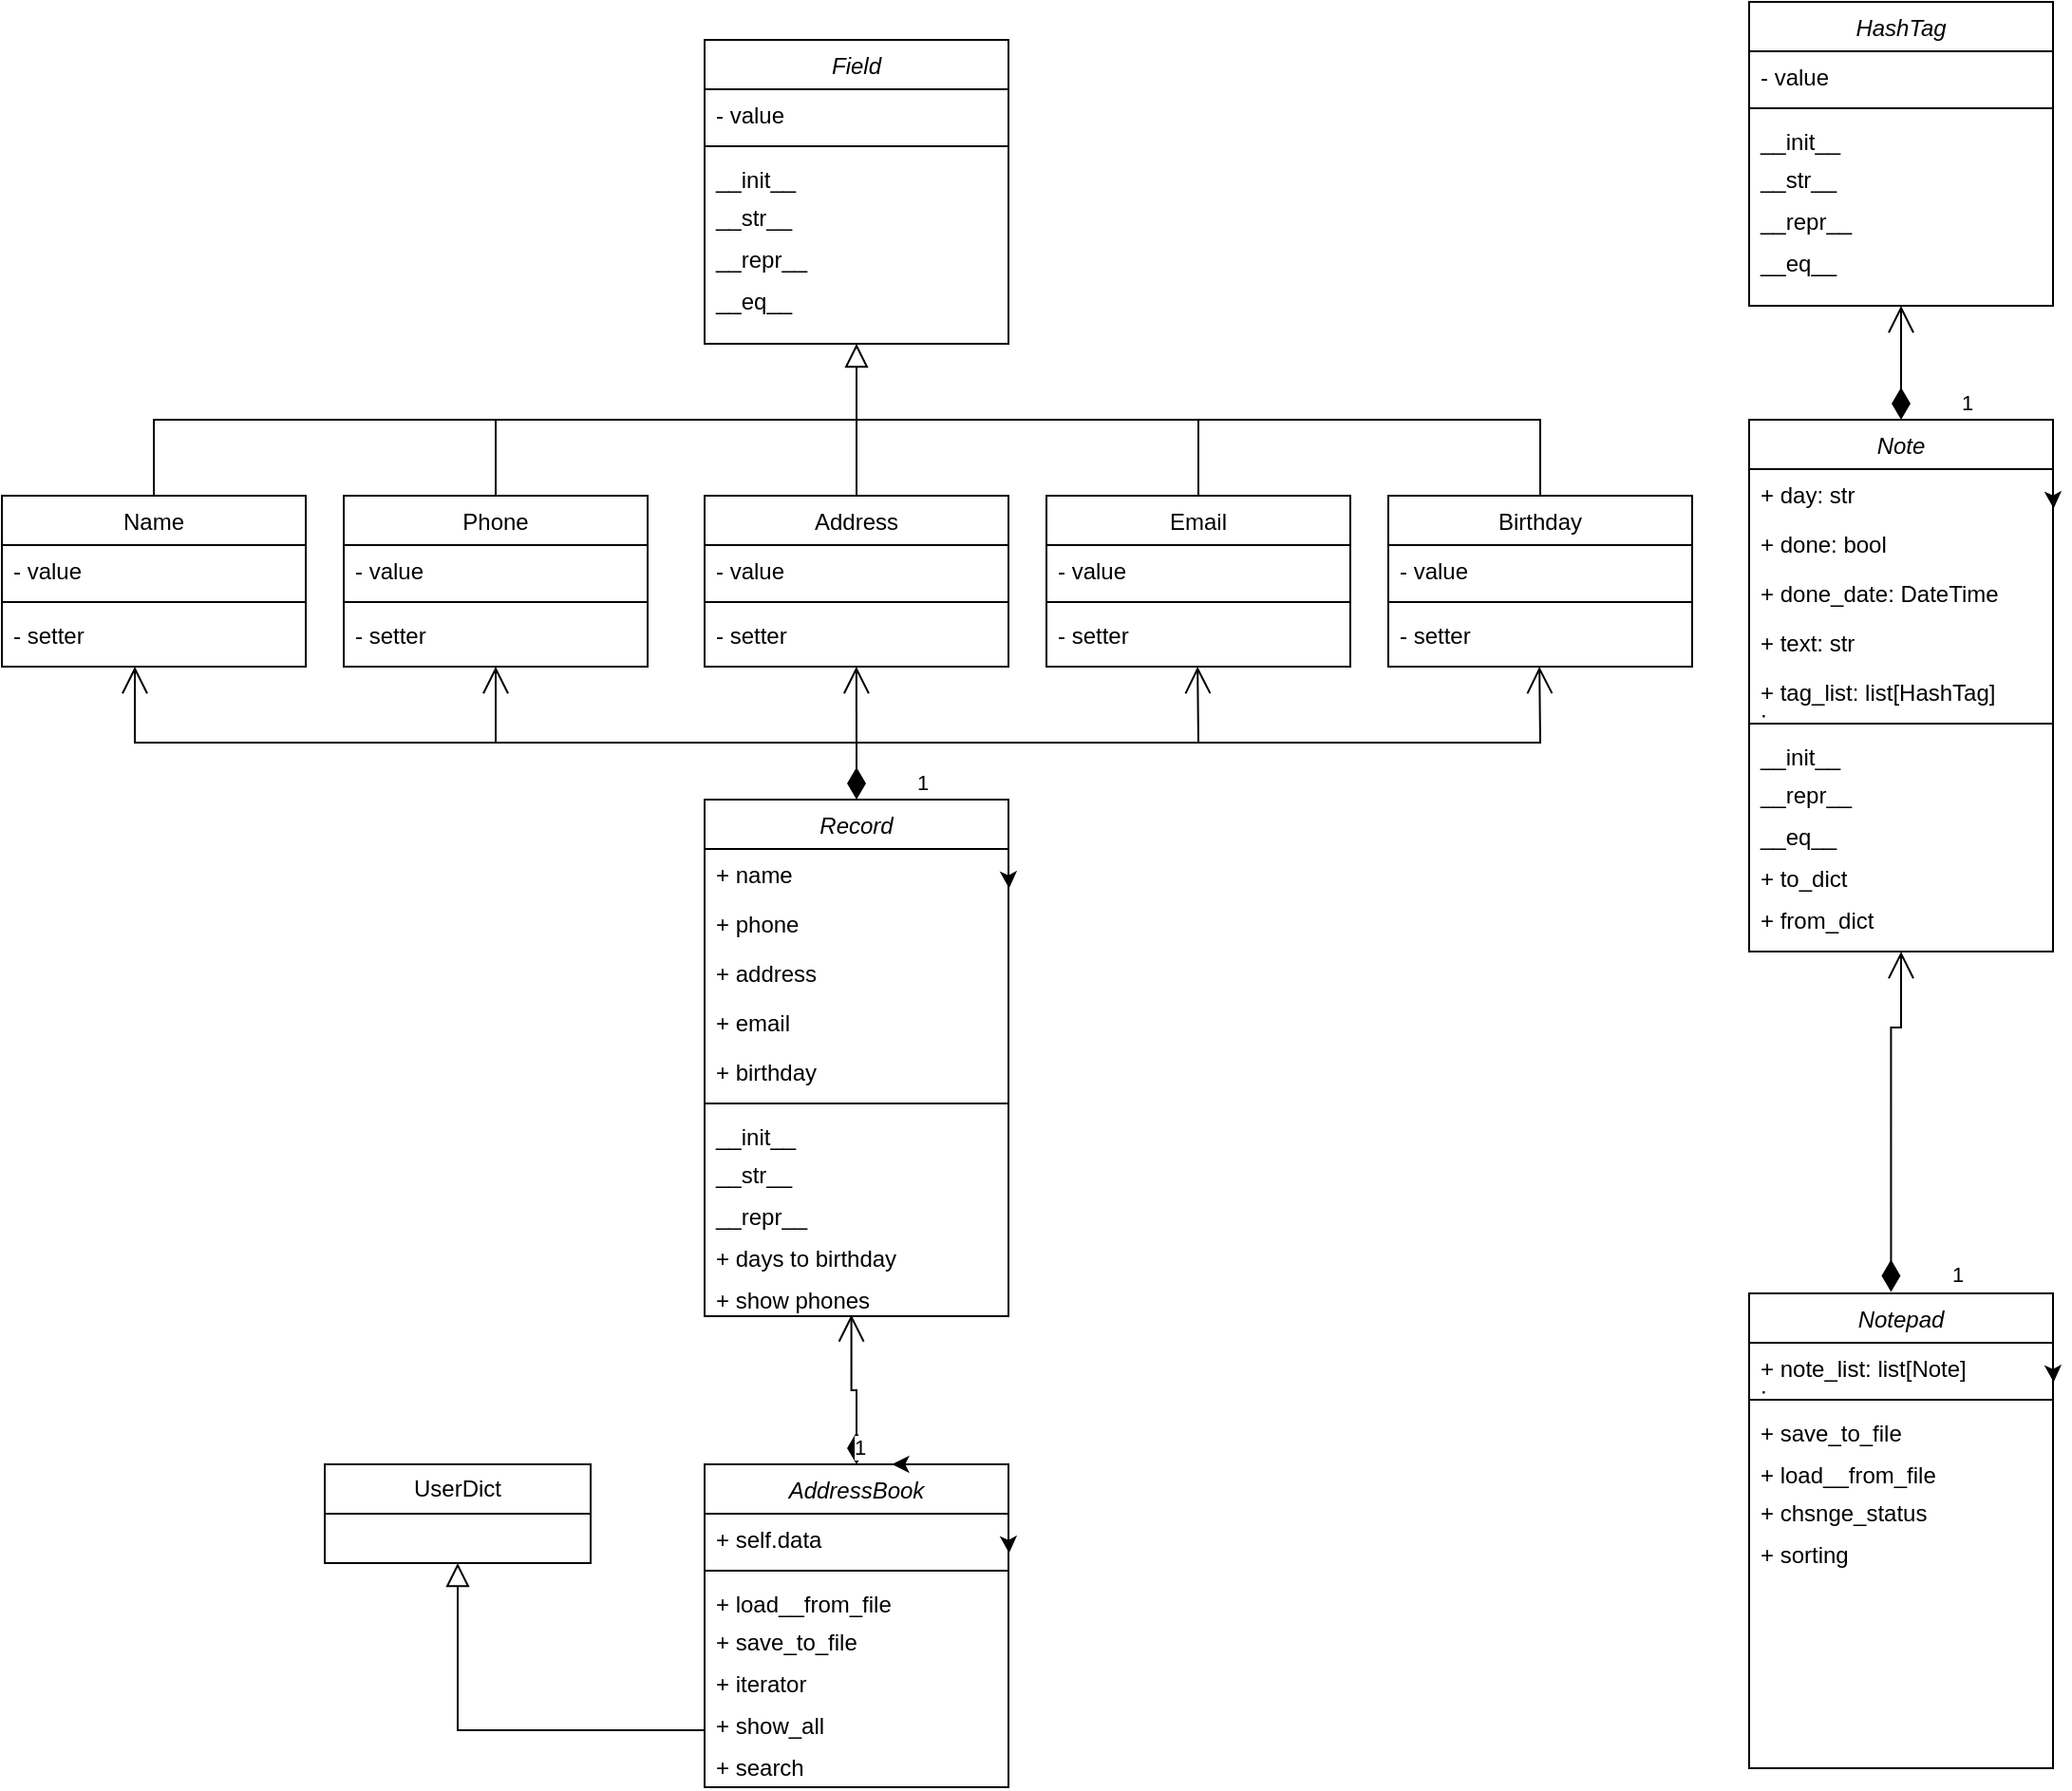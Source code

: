 <mxfile version="21.2.9" type="github">
  <diagram id="C5RBs43oDa-KdzZeNtuy" name="Page-1">
    <mxGraphModel dx="3500" dy="1933" grid="1" gridSize="10" guides="1" tooltips="1" connect="1" arrows="1" fold="1" page="1" pageScale="1" pageWidth="1920" pageHeight="1200" math="0" shadow="0">
      <root>
        <mxCell id="WIyWlLk6GJQsqaUBKTNV-0" />
        <mxCell id="WIyWlLk6GJQsqaUBKTNV-1" parent="WIyWlLk6GJQsqaUBKTNV-0" />
        <mxCell id="zkfFHV4jXpPFQw0GAbJ--0" value="Field" style="swimlane;fontStyle=2;align=center;verticalAlign=top;childLayout=stackLayout;horizontal=1;startSize=26;horizontalStack=0;resizeParent=1;resizeLast=0;collapsible=1;marginBottom=0;rounded=0;shadow=0;strokeWidth=1;" parent="WIyWlLk6GJQsqaUBKTNV-1" vertex="1">
          <mxGeometry x="820" y="110" width="160" height="160" as="geometry">
            <mxRectangle x="220" y="120" width="160" height="26" as="alternateBounds" />
          </mxGeometry>
        </mxCell>
        <mxCell id="zkfFHV4jXpPFQw0GAbJ--1" value="- value" style="text;align=left;verticalAlign=top;spacingLeft=4;spacingRight=4;overflow=hidden;rotatable=0;points=[[0,0.5],[1,0.5]];portConstraint=eastwest;" parent="zkfFHV4jXpPFQw0GAbJ--0" vertex="1">
          <mxGeometry y="26" width="160" height="26" as="geometry" />
        </mxCell>
        <mxCell id="zkfFHV4jXpPFQw0GAbJ--4" value="" style="line;html=1;strokeWidth=1;align=left;verticalAlign=middle;spacingTop=-1;spacingLeft=3;spacingRight=3;rotatable=0;labelPosition=right;points=[];portConstraint=eastwest;" parent="zkfFHV4jXpPFQw0GAbJ--0" vertex="1">
          <mxGeometry y="52" width="160" height="8" as="geometry" />
        </mxCell>
        <mxCell id="zkfFHV4jXpPFQw0GAbJ--5" value="__init__" style="text;align=left;verticalAlign=top;spacingLeft=4;spacingRight=4;overflow=hidden;rotatable=0;points=[[0,0.5],[1,0.5]];portConstraint=eastwest;" parent="zkfFHV4jXpPFQw0GAbJ--0" vertex="1">
          <mxGeometry y="60" width="160" height="20" as="geometry" />
        </mxCell>
        <mxCell id="XwKdDiRWk-MrCDP72uAd-5" value="__str__" style="text;align=left;verticalAlign=top;spacingLeft=4;spacingRight=4;overflow=hidden;rotatable=0;points=[[0,0.5],[1,0.5]];portConstraint=eastwest;" vertex="1" parent="zkfFHV4jXpPFQw0GAbJ--0">
          <mxGeometry y="80" width="160" height="22" as="geometry" />
        </mxCell>
        <mxCell id="XwKdDiRWk-MrCDP72uAd-7" value="__repr__" style="text;align=left;verticalAlign=top;spacingLeft=4;spacingRight=4;overflow=hidden;rotatable=0;points=[[0,0.5],[1,0.5]];portConstraint=eastwest;" vertex="1" parent="zkfFHV4jXpPFQw0GAbJ--0">
          <mxGeometry y="102" width="160" height="22" as="geometry" />
        </mxCell>
        <mxCell id="XwKdDiRWk-MrCDP72uAd-8" value="__eq__" style="text;align=left;verticalAlign=top;spacingLeft=4;spacingRight=4;overflow=hidden;rotatable=0;points=[[0,0.5],[1,0.5]];portConstraint=eastwest;" vertex="1" parent="zkfFHV4jXpPFQw0GAbJ--0">
          <mxGeometry y="124" width="160" height="22" as="geometry" />
        </mxCell>
        <mxCell id="zkfFHV4jXpPFQw0GAbJ--6" value="Name" style="swimlane;fontStyle=0;align=center;verticalAlign=top;childLayout=stackLayout;horizontal=1;startSize=26;horizontalStack=0;resizeParent=1;resizeLast=0;collapsible=1;marginBottom=0;rounded=0;shadow=0;strokeWidth=1;" parent="WIyWlLk6GJQsqaUBKTNV-1" vertex="1">
          <mxGeometry x="450" y="350" width="160" height="90" as="geometry">
            <mxRectangle y="360" width="160" height="26" as="alternateBounds" />
          </mxGeometry>
        </mxCell>
        <mxCell id="zkfFHV4jXpPFQw0GAbJ--7" value="- value" style="text;align=left;verticalAlign=top;spacingLeft=4;spacingRight=4;overflow=hidden;rotatable=0;points=[[0,0.5],[1,0.5]];portConstraint=eastwest;" parent="zkfFHV4jXpPFQw0GAbJ--6" vertex="1">
          <mxGeometry y="26" width="160" height="26" as="geometry" />
        </mxCell>
        <mxCell id="zkfFHV4jXpPFQw0GAbJ--9" value="" style="line;html=1;strokeWidth=1;align=left;verticalAlign=middle;spacingTop=-1;spacingLeft=3;spacingRight=3;rotatable=0;labelPosition=right;points=[];portConstraint=eastwest;" parent="zkfFHV4jXpPFQw0GAbJ--6" vertex="1">
          <mxGeometry y="52" width="160" height="8" as="geometry" />
        </mxCell>
        <mxCell id="XwKdDiRWk-MrCDP72uAd-14" value="- setter" style="text;align=left;verticalAlign=top;spacingLeft=4;spacingRight=4;overflow=hidden;rotatable=0;points=[[0,0.5],[1,0.5]];portConstraint=eastwest;" vertex="1" parent="zkfFHV4jXpPFQw0GAbJ--6">
          <mxGeometry y="60" width="160" height="22" as="geometry" />
        </mxCell>
        <mxCell id="zkfFHV4jXpPFQw0GAbJ--12" value="" style="endArrow=block;endSize=10;endFill=0;shadow=0;strokeWidth=1;rounded=0;edgeStyle=elbowEdgeStyle;elbow=vertical;" parent="WIyWlLk6GJQsqaUBKTNV-1" source="zkfFHV4jXpPFQw0GAbJ--6" target="zkfFHV4jXpPFQw0GAbJ--0" edge="1">
          <mxGeometry width="160" relative="1" as="geometry">
            <mxPoint x="650" y="193" as="sourcePoint" />
            <mxPoint x="650" y="193" as="targetPoint" />
          </mxGeometry>
        </mxCell>
        <mxCell id="zkfFHV4jXpPFQw0GAbJ--13" value="Phone" style="swimlane;fontStyle=0;align=center;verticalAlign=top;childLayout=stackLayout;horizontal=1;startSize=26;horizontalStack=0;resizeParent=1;resizeLast=0;collapsible=1;marginBottom=0;rounded=0;shadow=0;strokeWidth=1;" parent="WIyWlLk6GJQsqaUBKTNV-1" vertex="1">
          <mxGeometry x="630" y="350" width="160" height="90" as="geometry">
            <mxRectangle x="340" y="380" width="170" height="26" as="alternateBounds" />
          </mxGeometry>
        </mxCell>
        <mxCell id="zkfFHV4jXpPFQw0GAbJ--14" value="- value" style="text;align=left;verticalAlign=top;spacingLeft=4;spacingRight=4;overflow=hidden;rotatable=0;points=[[0,0.5],[1,0.5]];portConstraint=eastwest;" parent="zkfFHV4jXpPFQw0GAbJ--13" vertex="1">
          <mxGeometry y="26" width="160" height="26" as="geometry" />
        </mxCell>
        <mxCell id="zkfFHV4jXpPFQw0GAbJ--15" value="" style="line;html=1;strokeWidth=1;align=left;verticalAlign=middle;spacingTop=-1;spacingLeft=3;spacingRight=3;rotatable=0;labelPosition=right;points=[];portConstraint=eastwest;" parent="zkfFHV4jXpPFQw0GAbJ--13" vertex="1">
          <mxGeometry y="52" width="160" height="8" as="geometry" />
        </mxCell>
        <mxCell id="XwKdDiRWk-MrCDP72uAd-13" value="- setter" style="text;align=left;verticalAlign=top;spacingLeft=4;spacingRight=4;overflow=hidden;rotatable=0;points=[[0,0.5],[1,0.5]];portConstraint=eastwest;" vertex="1" parent="zkfFHV4jXpPFQw0GAbJ--13">
          <mxGeometry y="60" width="160" height="22" as="geometry" />
        </mxCell>
        <mxCell id="zkfFHV4jXpPFQw0GAbJ--16" value="" style="endArrow=none;endSize=10;endFill=0;shadow=0;strokeWidth=1;rounded=0;edgeStyle=elbowEdgeStyle;elbow=vertical;" parent="WIyWlLk6GJQsqaUBKTNV-1" source="zkfFHV4jXpPFQw0GAbJ--13" edge="1">
          <mxGeometry width="160" relative="1" as="geometry">
            <mxPoint x="660" y="363" as="sourcePoint" />
            <mxPoint x="710" y="310" as="targetPoint" />
          </mxGeometry>
        </mxCell>
        <mxCell id="XwKdDiRWk-MrCDP72uAd-10" style="edgeStyle=orthogonalEdgeStyle;rounded=0;orthogonalLoop=1;jettySize=auto;html=1;exitX=0.5;exitY=0;exitDx=0;exitDy=0;endArrow=none;endFill=0;" edge="1" parent="WIyWlLk6GJQsqaUBKTNV-1" source="zkfFHV4jXpPFQw0GAbJ--17">
          <mxGeometry relative="1" as="geometry">
            <mxPoint x="750" y="310" as="targetPoint" />
            <Array as="points">
              <mxPoint x="900" y="310" />
            </Array>
          </mxGeometry>
        </mxCell>
        <mxCell id="zkfFHV4jXpPFQw0GAbJ--17" value="Address" style="swimlane;fontStyle=0;align=center;verticalAlign=top;childLayout=stackLayout;horizontal=1;startSize=26;horizontalStack=0;resizeParent=1;resizeLast=0;collapsible=1;marginBottom=0;rounded=0;shadow=0;strokeWidth=1;" parent="WIyWlLk6GJQsqaUBKTNV-1" vertex="1">
          <mxGeometry x="820" y="350" width="160" height="90" as="geometry">
            <mxRectangle x="550" y="140" width="160" height="26" as="alternateBounds" />
          </mxGeometry>
        </mxCell>
        <mxCell id="zkfFHV4jXpPFQw0GAbJ--21" value="- value" style="text;align=left;verticalAlign=top;spacingLeft=4;spacingRight=4;overflow=hidden;rotatable=0;points=[[0,0.5],[1,0.5]];portConstraint=eastwest;rounded=0;shadow=0;html=0;" parent="zkfFHV4jXpPFQw0GAbJ--17" vertex="1">
          <mxGeometry y="26" width="160" height="26" as="geometry" />
        </mxCell>
        <mxCell id="zkfFHV4jXpPFQw0GAbJ--23" value="" style="line;html=1;strokeWidth=1;align=left;verticalAlign=middle;spacingTop=-1;spacingLeft=3;spacingRight=3;rotatable=0;labelPosition=right;points=[];portConstraint=eastwest;" parent="zkfFHV4jXpPFQw0GAbJ--17" vertex="1">
          <mxGeometry y="52" width="160" height="8" as="geometry" />
        </mxCell>
        <mxCell id="XwKdDiRWk-MrCDP72uAd-15" value="- setter" style="text;align=left;verticalAlign=top;spacingLeft=4;spacingRight=4;overflow=hidden;rotatable=0;points=[[0,0.5],[1,0.5]];portConstraint=eastwest;" vertex="1" parent="zkfFHV4jXpPFQw0GAbJ--17">
          <mxGeometry y="60" width="160" height="22" as="geometry" />
        </mxCell>
        <mxCell id="XwKdDiRWk-MrCDP72uAd-16" value="Email" style="swimlane;fontStyle=0;align=center;verticalAlign=top;childLayout=stackLayout;horizontal=1;startSize=26;horizontalStack=0;resizeParent=1;resizeLast=0;collapsible=1;marginBottom=0;rounded=0;shadow=0;strokeWidth=1;" vertex="1" parent="WIyWlLk6GJQsqaUBKTNV-1">
          <mxGeometry x="1000" y="350" width="160" height="90" as="geometry">
            <mxRectangle x="550" y="140" width="160" height="26" as="alternateBounds" />
          </mxGeometry>
        </mxCell>
        <mxCell id="XwKdDiRWk-MrCDP72uAd-17" value="- value" style="text;align=left;verticalAlign=top;spacingLeft=4;spacingRight=4;overflow=hidden;rotatable=0;points=[[0,0.5],[1,0.5]];portConstraint=eastwest;rounded=0;shadow=0;html=0;" vertex="1" parent="XwKdDiRWk-MrCDP72uAd-16">
          <mxGeometry y="26" width="160" height="26" as="geometry" />
        </mxCell>
        <mxCell id="XwKdDiRWk-MrCDP72uAd-18" value="" style="line;html=1;strokeWidth=1;align=left;verticalAlign=middle;spacingTop=-1;spacingLeft=3;spacingRight=3;rotatable=0;labelPosition=right;points=[];portConstraint=eastwest;" vertex="1" parent="XwKdDiRWk-MrCDP72uAd-16">
          <mxGeometry y="52" width="160" height="8" as="geometry" />
        </mxCell>
        <mxCell id="XwKdDiRWk-MrCDP72uAd-19" value="- setter" style="text;align=left;verticalAlign=top;spacingLeft=4;spacingRight=4;overflow=hidden;rotatable=0;points=[[0,0.5],[1,0.5]];portConstraint=eastwest;" vertex="1" parent="XwKdDiRWk-MrCDP72uAd-16">
          <mxGeometry y="60" width="160" height="22" as="geometry" />
        </mxCell>
        <mxCell id="XwKdDiRWk-MrCDP72uAd-20" value="Birthday" style="swimlane;fontStyle=0;align=center;verticalAlign=top;childLayout=stackLayout;horizontal=1;startSize=26;horizontalStack=0;resizeParent=1;resizeLast=0;collapsible=1;marginBottom=0;rounded=0;shadow=0;strokeWidth=1;" vertex="1" parent="WIyWlLk6GJQsqaUBKTNV-1">
          <mxGeometry x="1180" y="350" width="160" height="90" as="geometry">
            <mxRectangle x="550" y="140" width="160" height="26" as="alternateBounds" />
          </mxGeometry>
        </mxCell>
        <mxCell id="XwKdDiRWk-MrCDP72uAd-21" value="- value" style="text;align=left;verticalAlign=top;spacingLeft=4;spacingRight=4;overflow=hidden;rotatable=0;points=[[0,0.5],[1,0.5]];portConstraint=eastwest;rounded=0;shadow=0;html=0;" vertex="1" parent="XwKdDiRWk-MrCDP72uAd-20">
          <mxGeometry y="26" width="160" height="26" as="geometry" />
        </mxCell>
        <mxCell id="XwKdDiRWk-MrCDP72uAd-22" value="" style="line;html=1;strokeWidth=1;align=left;verticalAlign=middle;spacingTop=-1;spacingLeft=3;spacingRight=3;rotatable=0;labelPosition=right;points=[];portConstraint=eastwest;" vertex="1" parent="XwKdDiRWk-MrCDP72uAd-20">
          <mxGeometry y="52" width="160" height="8" as="geometry" />
        </mxCell>
        <mxCell id="XwKdDiRWk-MrCDP72uAd-23" value="- setter" style="text;align=left;verticalAlign=top;spacingLeft=4;spacingRight=4;overflow=hidden;rotatable=0;points=[[0,0.5],[1,0.5]];portConstraint=eastwest;" vertex="1" parent="XwKdDiRWk-MrCDP72uAd-20">
          <mxGeometry y="60" width="160" height="22" as="geometry" />
        </mxCell>
        <mxCell id="XwKdDiRWk-MrCDP72uAd-24" style="edgeStyle=orthogonalEdgeStyle;rounded=0;orthogonalLoop=1;jettySize=auto;html=1;exitX=0.5;exitY=0;exitDx=0;exitDy=0;endArrow=none;endFill=0;" edge="1" parent="WIyWlLk6GJQsqaUBKTNV-1">
          <mxGeometry relative="1" as="geometry">
            <mxPoint x="900" y="310" as="targetPoint" />
            <mxPoint x="1100" y="350" as="sourcePoint" />
            <Array as="points">
              <mxPoint x="1080" y="350" />
              <mxPoint x="1080" y="310" />
            </Array>
          </mxGeometry>
        </mxCell>
        <mxCell id="XwKdDiRWk-MrCDP72uAd-25" style="edgeStyle=orthogonalEdgeStyle;rounded=0;orthogonalLoop=1;jettySize=auto;html=1;exitX=0.5;exitY=0;exitDx=0;exitDy=0;endArrow=none;endFill=0;" edge="1" parent="WIyWlLk6GJQsqaUBKTNV-1" source="XwKdDiRWk-MrCDP72uAd-20">
          <mxGeometry relative="1" as="geometry">
            <mxPoint x="1070" y="310" as="targetPoint" />
            <mxPoint x="1290" y="350" as="sourcePoint" />
            <Array as="points">
              <mxPoint x="1260" y="310" />
            </Array>
          </mxGeometry>
        </mxCell>
        <mxCell id="XwKdDiRWk-MrCDP72uAd-27" value="Record" style="swimlane;fontStyle=2;align=center;verticalAlign=top;childLayout=stackLayout;horizontal=1;startSize=26;horizontalStack=0;resizeParent=1;resizeLast=0;collapsible=1;marginBottom=0;rounded=0;shadow=0;strokeWidth=1;" vertex="1" parent="WIyWlLk6GJQsqaUBKTNV-1">
          <mxGeometry x="820" y="510" width="160" height="272" as="geometry">
            <mxRectangle x="380" y="410" width="160" height="26" as="alternateBounds" />
          </mxGeometry>
        </mxCell>
        <mxCell id="XwKdDiRWk-MrCDP72uAd-28" value="+ name" style="text;align=left;verticalAlign=top;spacingLeft=4;spacingRight=4;overflow=hidden;rotatable=0;points=[[0,0.5],[1,0.5]];portConstraint=eastwest;" vertex="1" parent="XwKdDiRWk-MrCDP72uAd-27">
          <mxGeometry y="26" width="160" height="26" as="geometry" />
        </mxCell>
        <mxCell id="XwKdDiRWk-MrCDP72uAd-42" value="+ phone" style="text;align=left;verticalAlign=top;spacingLeft=4;spacingRight=4;overflow=hidden;rotatable=0;points=[[0,0.5],[1,0.5]];portConstraint=eastwest;" vertex="1" parent="XwKdDiRWk-MrCDP72uAd-27">
          <mxGeometry y="52" width="160" height="26" as="geometry" />
        </mxCell>
        <mxCell id="XwKdDiRWk-MrCDP72uAd-63" value="+ address" style="text;align=left;verticalAlign=top;spacingLeft=4;spacingRight=4;overflow=hidden;rotatable=0;points=[[0,0.5],[1,0.5]];portConstraint=eastwest;" vertex="1" parent="XwKdDiRWk-MrCDP72uAd-27">
          <mxGeometry y="78" width="160" height="26" as="geometry" />
        </mxCell>
        <mxCell id="XwKdDiRWk-MrCDP72uAd-64" value="+ email" style="text;align=left;verticalAlign=top;spacingLeft=4;spacingRight=4;overflow=hidden;rotatable=0;points=[[0,0.5],[1,0.5]];portConstraint=eastwest;" vertex="1" parent="XwKdDiRWk-MrCDP72uAd-27">
          <mxGeometry y="104" width="160" height="26" as="geometry" />
        </mxCell>
        <mxCell id="XwKdDiRWk-MrCDP72uAd-52" value="+ birthday" style="text;align=left;verticalAlign=top;spacingLeft=4;spacingRight=4;overflow=hidden;rotatable=0;points=[[0,0.5],[1,0.5]];portConstraint=eastwest;" vertex="1" parent="XwKdDiRWk-MrCDP72uAd-27">
          <mxGeometry y="130" width="160" height="26" as="geometry" />
        </mxCell>
        <mxCell id="XwKdDiRWk-MrCDP72uAd-29" value="" style="line;html=1;strokeWidth=1;align=left;verticalAlign=middle;spacingTop=-1;spacingLeft=3;spacingRight=3;rotatable=0;labelPosition=right;points=[];portConstraint=eastwest;" vertex="1" parent="XwKdDiRWk-MrCDP72uAd-27">
          <mxGeometry y="156" width="160" height="8" as="geometry" />
        </mxCell>
        <mxCell id="XwKdDiRWk-MrCDP72uAd-30" value="__init__" style="text;align=left;verticalAlign=top;spacingLeft=4;spacingRight=4;overflow=hidden;rotatable=0;points=[[0,0.5],[1,0.5]];portConstraint=eastwest;" vertex="1" parent="XwKdDiRWk-MrCDP72uAd-27">
          <mxGeometry y="164" width="160" height="20" as="geometry" />
        </mxCell>
        <mxCell id="XwKdDiRWk-MrCDP72uAd-31" value="__str__" style="text;align=left;verticalAlign=top;spacingLeft=4;spacingRight=4;overflow=hidden;rotatable=0;points=[[0,0.5],[1,0.5]];portConstraint=eastwest;" vertex="1" parent="XwKdDiRWk-MrCDP72uAd-27">
          <mxGeometry y="184" width="160" height="22" as="geometry" />
        </mxCell>
        <mxCell id="XwKdDiRWk-MrCDP72uAd-32" value="__repr__" style="text;align=left;verticalAlign=top;spacingLeft=4;spacingRight=4;overflow=hidden;rotatable=0;points=[[0,0.5],[1,0.5]];portConstraint=eastwest;" vertex="1" parent="XwKdDiRWk-MrCDP72uAd-27">
          <mxGeometry y="206" width="160" height="22" as="geometry" />
        </mxCell>
        <mxCell id="XwKdDiRWk-MrCDP72uAd-65" value="+ days to birthday" style="text;align=left;verticalAlign=top;spacingLeft=4;spacingRight=4;overflow=hidden;rotatable=0;points=[[0,0.5],[1,0.5]];portConstraint=eastwest;" vertex="1" parent="XwKdDiRWk-MrCDP72uAd-27">
          <mxGeometry y="228" width="160" height="22" as="geometry" />
        </mxCell>
        <mxCell id="XwKdDiRWk-MrCDP72uAd-33" value="+ show phones" style="text;align=left;verticalAlign=top;spacingLeft=4;spacingRight=4;overflow=hidden;rotatable=0;points=[[0,0.5],[1,0.5]];portConstraint=eastwest;" vertex="1" parent="XwKdDiRWk-MrCDP72uAd-27">
          <mxGeometry y="250" width="160" height="22" as="geometry" />
        </mxCell>
        <mxCell id="XwKdDiRWk-MrCDP72uAd-34" style="edgeStyle=orthogonalEdgeStyle;rounded=0;orthogonalLoop=1;jettySize=auto;html=1;exitX=1;exitY=0.5;exitDx=0;exitDy=0;entryX=1.002;entryY=0.8;entryDx=0;entryDy=0;entryPerimeter=0;" edge="1" parent="XwKdDiRWk-MrCDP72uAd-27" source="XwKdDiRWk-MrCDP72uAd-28" target="XwKdDiRWk-MrCDP72uAd-28">
          <mxGeometry relative="1" as="geometry" />
        </mxCell>
        <mxCell id="XwKdDiRWk-MrCDP72uAd-36" value="1" style="endArrow=open;html=1;endSize=12;startArrow=diamondThin;startSize=14;startFill=1;edgeStyle=orthogonalEdgeStyle;align=left;verticalAlign=bottom;rounded=0;exitX=0.5;exitY=0;exitDx=0;exitDy=0;" edge="1" parent="WIyWlLk6GJQsqaUBKTNV-1" source="XwKdDiRWk-MrCDP72uAd-27">
          <mxGeometry x="-1" y="-30" relative="1" as="geometry">
            <mxPoint x="880" y="340" as="sourcePoint" />
            <mxPoint x="520" y="440" as="targetPoint" />
            <Array as="points">
              <mxPoint x="900" y="480" />
              <mxPoint x="520" y="480" />
            </Array>
            <mxPoint as="offset" />
          </mxGeometry>
        </mxCell>
        <mxCell id="XwKdDiRWk-MrCDP72uAd-38" value="" style="endArrow=open;endFill=1;endSize=12;html=1;rounded=0;entryX=0.5;entryY=1;entryDx=0;entryDy=0;" edge="1" parent="WIyWlLk6GJQsqaUBKTNV-1" target="zkfFHV4jXpPFQw0GAbJ--13">
          <mxGeometry width="160" relative="1" as="geometry">
            <mxPoint x="710" y="480" as="sourcePoint" />
            <mxPoint x="790" y="450" as="targetPoint" />
          </mxGeometry>
        </mxCell>
        <mxCell id="XwKdDiRWk-MrCDP72uAd-39" value="" style="endArrow=open;endFill=1;endSize=12;html=1;rounded=0;entryX=0.5;entryY=1;entryDx=0;entryDy=0;" edge="1" parent="WIyWlLk6GJQsqaUBKTNV-1">
          <mxGeometry width="160" relative="1" as="geometry">
            <mxPoint x="900" y="490" as="sourcePoint" />
            <mxPoint x="899.92" y="440" as="targetPoint" />
          </mxGeometry>
        </mxCell>
        <mxCell id="XwKdDiRWk-MrCDP72uAd-40" value="" style="endArrow=open;endFill=1;endSize=12;html=1;rounded=0;entryX=0.5;entryY=1;entryDx=0;entryDy=0;" edge="1" parent="WIyWlLk6GJQsqaUBKTNV-1">
          <mxGeometry width="160" relative="1" as="geometry">
            <mxPoint x="900" y="480" as="sourcePoint" />
            <mxPoint x="1079.58" y="440" as="targetPoint" />
            <Array as="points">
              <mxPoint x="1080" y="480" />
            </Array>
          </mxGeometry>
        </mxCell>
        <mxCell id="XwKdDiRWk-MrCDP72uAd-41" value="" style="endArrow=open;endFill=1;endSize=12;html=1;rounded=0;entryX=0.5;entryY=1;entryDx=0;entryDy=0;" edge="1" parent="WIyWlLk6GJQsqaUBKTNV-1">
          <mxGeometry width="160" relative="1" as="geometry">
            <mxPoint x="1080" y="480" as="sourcePoint" />
            <mxPoint x="1259.58" y="440" as="targetPoint" />
            <Array as="points">
              <mxPoint x="1260" y="480" />
            </Array>
          </mxGeometry>
        </mxCell>
        <mxCell id="XwKdDiRWk-MrCDP72uAd-66" value="AddressBook" style="swimlane;fontStyle=2;align=center;verticalAlign=top;childLayout=stackLayout;horizontal=1;startSize=26;horizontalStack=0;resizeParent=1;resizeLast=0;collapsible=1;marginBottom=0;rounded=0;shadow=0;strokeWidth=1;" vertex="1" parent="WIyWlLk6GJQsqaUBKTNV-1">
          <mxGeometry x="820" y="860" width="160" height="170" as="geometry">
            <mxRectangle x="220" y="120" width="160" height="26" as="alternateBounds" />
          </mxGeometry>
        </mxCell>
        <mxCell id="XwKdDiRWk-MrCDP72uAd-67" value="+ self.data" style="text;align=left;verticalAlign=top;spacingLeft=4;spacingRight=4;overflow=hidden;rotatable=0;points=[[0,0.5],[1,0.5]];portConstraint=eastwest;" vertex="1" parent="XwKdDiRWk-MrCDP72uAd-66">
          <mxGeometry y="26" width="160" height="26" as="geometry" />
        </mxCell>
        <mxCell id="XwKdDiRWk-MrCDP72uAd-72" value="" style="line;html=1;strokeWidth=1;align=left;verticalAlign=middle;spacingTop=-1;spacingLeft=3;spacingRight=3;rotatable=0;labelPosition=right;points=[];portConstraint=eastwest;" vertex="1" parent="XwKdDiRWk-MrCDP72uAd-66">
          <mxGeometry y="52" width="160" height="8" as="geometry" />
        </mxCell>
        <mxCell id="XwKdDiRWk-MrCDP72uAd-73" value="+ load__from_file" style="text;align=left;verticalAlign=top;spacingLeft=4;spacingRight=4;overflow=hidden;rotatable=0;points=[[0,0.5],[1,0.5]];portConstraint=eastwest;" vertex="1" parent="XwKdDiRWk-MrCDP72uAd-66">
          <mxGeometry y="60" width="160" height="20" as="geometry" />
        </mxCell>
        <mxCell id="XwKdDiRWk-MrCDP72uAd-74" value="+ save_to_file" style="text;align=left;verticalAlign=top;spacingLeft=4;spacingRight=4;overflow=hidden;rotatable=0;points=[[0,0.5],[1,0.5]];portConstraint=eastwest;" vertex="1" parent="XwKdDiRWk-MrCDP72uAd-66">
          <mxGeometry y="80" width="160" height="22" as="geometry" />
        </mxCell>
        <mxCell id="XwKdDiRWk-MrCDP72uAd-75" value="+ iterator" style="text;align=left;verticalAlign=top;spacingLeft=4;spacingRight=4;overflow=hidden;rotatable=0;points=[[0,0.5],[1,0.5]];portConstraint=eastwest;" vertex="1" parent="XwKdDiRWk-MrCDP72uAd-66">
          <mxGeometry y="102" width="160" height="22" as="geometry" />
        </mxCell>
        <mxCell id="XwKdDiRWk-MrCDP72uAd-76" value="+ show_all" style="text;align=left;verticalAlign=top;spacingLeft=4;spacingRight=4;overflow=hidden;rotatable=0;points=[[0,0.5],[1,0.5]];portConstraint=eastwest;" vertex="1" parent="XwKdDiRWk-MrCDP72uAd-66">
          <mxGeometry y="124" width="160" height="22" as="geometry" />
        </mxCell>
        <mxCell id="XwKdDiRWk-MrCDP72uAd-77" value="+ search" style="text;align=left;verticalAlign=top;spacingLeft=4;spacingRight=4;overflow=hidden;rotatable=0;points=[[0,0.5],[1,0.5]];portConstraint=eastwest;" vertex="1" parent="XwKdDiRWk-MrCDP72uAd-66">
          <mxGeometry y="146" width="160" height="22" as="geometry" />
        </mxCell>
        <mxCell id="XwKdDiRWk-MrCDP72uAd-78" style="edgeStyle=orthogonalEdgeStyle;rounded=0;orthogonalLoop=1;jettySize=auto;html=1;exitX=1;exitY=0.5;exitDx=0;exitDy=0;entryX=1.002;entryY=0.8;entryDx=0;entryDy=0;entryPerimeter=0;" edge="1" parent="XwKdDiRWk-MrCDP72uAd-66" source="XwKdDiRWk-MrCDP72uAd-67" target="XwKdDiRWk-MrCDP72uAd-67">
          <mxGeometry relative="1" as="geometry" />
        </mxCell>
        <mxCell id="XwKdDiRWk-MrCDP72uAd-80" value="1" style="endArrow=open;html=1;endSize=12;startArrow=diamondThin;startSize=14;startFill=1;edgeStyle=orthogonalEdgeStyle;align=left;verticalAlign=bottom;rounded=0;entryX=0.483;entryY=0.967;entryDx=0;entryDy=0;entryPerimeter=0;exitX=0.5;exitY=0;exitDx=0;exitDy=0;" edge="1" parent="WIyWlLk6GJQsqaUBKTNV-1" source="XwKdDiRWk-MrCDP72uAd-66" target="XwKdDiRWk-MrCDP72uAd-33">
          <mxGeometry x="-1" y="3" relative="1" as="geometry">
            <mxPoint x="880" y="830" as="sourcePoint" />
            <mxPoint x="1040" y="830" as="targetPoint" />
            <Array as="points">
              <mxPoint x="900" y="821" />
              <mxPoint x="897" y="821" />
            </Array>
          </mxGeometry>
        </mxCell>
        <mxCell id="XwKdDiRWk-MrCDP72uAd-81" style="edgeStyle=orthogonalEdgeStyle;rounded=0;orthogonalLoop=1;jettySize=auto;html=1;exitX=0.75;exitY=0;exitDx=0;exitDy=0;entryX=0.617;entryY=-0.005;entryDx=0;entryDy=0;entryPerimeter=0;" edge="1" parent="WIyWlLk6GJQsqaUBKTNV-1" source="XwKdDiRWk-MrCDP72uAd-66" target="XwKdDiRWk-MrCDP72uAd-66">
          <mxGeometry relative="1" as="geometry" />
        </mxCell>
        <mxCell id="XwKdDiRWk-MrCDP72uAd-82" value="UserDict" style="swimlane;fontStyle=0;childLayout=stackLayout;horizontal=1;startSize=26;fillColor=none;horizontalStack=0;resizeParent=1;resizeParentMax=0;resizeLast=0;collapsible=1;marginBottom=0;whiteSpace=wrap;html=1;" vertex="1" parent="WIyWlLk6GJQsqaUBKTNV-1">
          <mxGeometry x="620" y="860" width="140" height="52" as="geometry" />
        </mxCell>
        <mxCell id="XwKdDiRWk-MrCDP72uAd-86" value="" style="endArrow=block;endSize=10;endFill=0;shadow=0;strokeWidth=1;rounded=0;edgeStyle=elbowEdgeStyle;elbow=vertical;entryX=0.5;entryY=1;entryDx=0;entryDy=0;exitX=0;exitY=0.5;exitDx=0;exitDy=0;" edge="1" parent="WIyWlLk6GJQsqaUBKTNV-1" target="XwKdDiRWk-MrCDP72uAd-82">
          <mxGeometry width="160" relative="1" as="geometry">
            <mxPoint x="820" y="925" as="sourcePoint" />
            <mxPoint x="810" y="560" as="targetPoint" />
            <Array as="points">
              <mxPoint x="760" y="1000" />
            </Array>
          </mxGeometry>
        </mxCell>
        <mxCell id="XwKdDiRWk-MrCDP72uAd-99" value="HashTag" style="swimlane;fontStyle=2;align=center;verticalAlign=top;childLayout=stackLayout;horizontal=1;startSize=26;horizontalStack=0;resizeParent=1;resizeLast=0;collapsible=1;marginBottom=0;rounded=0;shadow=0;strokeWidth=1;" vertex="1" parent="WIyWlLk6GJQsqaUBKTNV-1">
          <mxGeometry x="1370" y="90" width="160" height="160" as="geometry">
            <mxRectangle x="220" y="120" width="160" height="26" as="alternateBounds" />
          </mxGeometry>
        </mxCell>
        <mxCell id="XwKdDiRWk-MrCDP72uAd-100" value="- value" style="text;align=left;verticalAlign=top;spacingLeft=4;spacingRight=4;overflow=hidden;rotatable=0;points=[[0,0.5],[1,0.5]];portConstraint=eastwest;" vertex="1" parent="XwKdDiRWk-MrCDP72uAd-99">
          <mxGeometry y="26" width="160" height="26" as="geometry" />
        </mxCell>
        <mxCell id="XwKdDiRWk-MrCDP72uAd-101" value="" style="line;html=1;strokeWidth=1;align=left;verticalAlign=middle;spacingTop=-1;spacingLeft=3;spacingRight=3;rotatable=0;labelPosition=right;points=[];portConstraint=eastwest;" vertex="1" parent="XwKdDiRWk-MrCDP72uAd-99">
          <mxGeometry y="52" width="160" height="8" as="geometry" />
        </mxCell>
        <mxCell id="XwKdDiRWk-MrCDP72uAd-102" value="__init__" style="text;align=left;verticalAlign=top;spacingLeft=4;spacingRight=4;overflow=hidden;rotatable=0;points=[[0,0.5],[1,0.5]];portConstraint=eastwest;" vertex="1" parent="XwKdDiRWk-MrCDP72uAd-99">
          <mxGeometry y="60" width="160" height="20" as="geometry" />
        </mxCell>
        <mxCell id="XwKdDiRWk-MrCDP72uAd-103" value="__str__" style="text;align=left;verticalAlign=top;spacingLeft=4;spacingRight=4;overflow=hidden;rotatable=0;points=[[0,0.5],[1,0.5]];portConstraint=eastwest;" vertex="1" parent="XwKdDiRWk-MrCDP72uAd-99">
          <mxGeometry y="80" width="160" height="22" as="geometry" />
        </mxCell>
        <mxCell id="XwKdDiRWk-MrCDP72uAd-104" value="__repr__" style="text;align=left;verticalAlign=top;spacingLeft=4;spacingRight=4;overflow=hidden;rotatable=0;points=[[0,0.5],[1,0.5]];portConstraint=eastwest;" vertex="1" parent="XwKdDiRWk-MrCDP72uAd-99">
          <mxGeometry y="102" width="160" height="22" as="geometry" />
        </mxCell>
        <mxCell id="XwKdDiRWk-MrCDP72uAd-105" value="__eq__" style="text;align=left;verticalAlign=top;spacingLeft=4;spacingRight=4;overflow=hidden;rotatable=0;points=[[0,0.5],[1,0.5]];portConstraint=eastwest;" vertex="1" parent="XwKdDiRWk-MrCDP72uAd-99">
          <mxGeometry y="124" width="160" height="22" as="geometry" />
        </mxCell>
        <mxCell id="XwKdDiRWk-MrCDP72uAd-110" value="1" style="endArrow=open;html=1;endSize=12;startArrow=diamondThin;startSize=14;startFill=1;edgeStyle=orthogonalEdgeStyle;align=left;verticalAlign=bottom;rounded=0;exitX=0.5;exitY=0;exitDx=0;exitDy=0;entryX=0.5;entryY=1;entryDx=0;entryDy=0;" edge="1" parent="WIyWlLk6GJQsqaUBKTNV-1" target="XwKdDiRWk-MrCDP72uAd-99">
          <mxGeometry x="-1" y="-30" relative="1" as="geometry">
            <mxPoint x="1450" y="310" as="sourcePoint" />
            <mxPoint x="1070" y="240" as="targetPoint" />
            <Array as="points">
              <mxPoint x="1450" y="260" />
              <mxPoint x="1450" y="260" />
            </Array>
            <mxPoint as="offset" />
          </mxGeometry>
        </mxCell>
        <mxCell id="XwKdDiRWk-MrCDP72uAd-111" value="Note" style="swimlane;fontStyle=2;align=center;verticalAlign=top;childLayout=stackLayout;horizontal=1;startSize=26;horizontalStack=0;resizeParent=1;resizeLast=0;collapsible=1;marginBottom=0;rounded=0;shadow=0;strokeWidth=1;" vertex="1" parent="WIyWlLk6GJQsqaUBKTNV-1">
          <mxGeometry x="1370" y="310" width="160" height="280" as="geometry">
            <mxRectangle x="380" y="410" width="160" height="26" as="alternateBounds" />
          </mxGeometry>
        </mxCell>
        <mxCell id="XwKdDiRWk-MrCDP72uAd-112" value="+ day: str" style="text;align=left;verticalAlign=top;spacingLeft=4;spacingRight=4;overflow=hidden;rotatable=0;points=[[0,0.5],[1,0.5]];portConstraint=eastwest;" vertex="1" parent="XwKdDiRWk-MrCDP72uAd-111">
          <mxGeometry y="26" width="160" height="26" as="geometry" />
        </mxCell>
        <mxCell id="XwKdDiRWk-MrCDP72uAd-113" value="+ done: bool" style="text;align=left;verticalAlign=top;spacingLeft=4;spacingRight=4;overflow=hidden;rotatable=0;points=[[0,0.5],[1,0.5]];portConstraint=eastwest;" vertex="1" parent="XwKdDiRWk-MrCDP72uAd-111">
          <mxGeometry y="52" width="160" height="26" as="geometry" />
        </mxCell>
        <mxCell id="XwKdDiRWk-MrCDP72uAd-114" value="+ done_date: DateTime" style="text;align=left;verticalAlign=top;spacingLeft=4;spacingRight=4;overflow=hidden;rotatable=0;points=[[0,0.5],[1,0.5]];portConstraint=eastwest;" vertex="1" parent="XwKdDiRWk-MrCDP72uAd-111">
          <mxGeometry y="78" width="160" height="26" as="geometry" />
        </mxCell>
        <mxCell id="XwKdDiRWk-MrCDP72uAd-115" value="+ text: str" style="text;align=left;verticalAlign=top;spacingLeft=4;spacingRight=4;overflow=hidden;rotatable=0;points=[[0,0.5],[1,0.5]];portConstraint=eastwest;" vertex="1" parent="XwKdDiRWk-MrCDP72uAd-111">
          <mxGeometry y="104" width="160" height="26" as="geometry" />
        </mxCell>
        <mxCell id="XwKdDiRWk-MrCDP72uAd-116" value="+ tag_list: list[HashTag] &#xa;;" style="text;align=left;verticalAlign=top;spacingLeft=4;spacingRight=4;overflow=hidden;rotatable=0;points=[[0,0.5],[1,0.5]];portConstraint=eastwest;" vertex="1" parent="XwKdDiRWk-MrCDP72uAd-111">
          <mxGeometry y="130" width="160" height="26" as="geometry" />
        </mxCell>
        <mxCell id="XwKdDiRWk-MrCDP72uAd-117" value="" style="line;html=1;strokeWidth=1;align=left;verticalAlign=middle;spacingTop=-1;spacingLeft=3;spacingRight=3;rotatable=0;labelPosition=right;points=[];portConstraint=eastwest;" vertex="1" parent="XwKdDiRWk-MrCDP72uAd-111">
          <mxGeometry y="156" width="160" height="8" as="geometry" />
        </mxCell>
        <mxCell id="XwKdDiRWk-MrCDP72uAd-139" value="__init__" style="text;align=left;verticalAlign=top;spacingLeft=4;spacingRight=4;overflow=hidden;rotatable=0;points=[[0,0.5],[1,0.5]];portConstraint=eastwest;" vertex="1" parent="XwKdDiRWk-MrCDP72uAd-111">
          <mxGeometry y="164" width="160" height="20" as="geometry" />
        </mxCell>
        <mxCell id="XwKdDiRWk-MrCDP72uAd-140" value="__repr__" style="text;align=left;verticalAlign=top;spacingLeft=4;spacingRight=4;overflow=hidden;rotatable=0;points=[[0,0.5],[1,0.5]];portConstraint=eastwest;" vertex="1" parent="XwKdDiRWk-MrCDP72uAd-111">
          <mxGeometry y="184" width="160" height="22" as="geometry" />
        </mxCell>
        <mxCell id="XwKdDiRWk-MrCDP72uAd-141" value="__eq__" style="text;align=left;verticalAlign=top;spacingLeft=4;spacingRight=4;overflow=hidden;rotatable=0;points=[[0,0.5],[1,0.5]];portConstraint=eastwest;" vertex="1" parent="XwKdDiRWk-MrCDP72uAd-111">
          <mxGeometry y="206" width="160" height="22" as="geometry" />
        </mxCell>
        <mxCell id="XwKdDiRWk-MrCDP72uAd-121" value="+ to_dict" style="text;align=left;verticalAlign=top;spacingLeft=4;spacingRight=4;overflow=hidden;rotatable=0;points=[[0,0.5],[1,0.5]];portConstraint=eastwest;" vertex="1" parent="XwKdDiRWk-MrCDP72uAd-111">
          <mxGeometry y="228" width="160" height="22" as="geometry" />
        </mxCell>
        <mxCell id="XwKdDiRWk-MrCDP72uAd-122" value="+ from_dict" style="text;align=left;verticalAlign=top;spacingLeft=4;spacingRight=4;overflow=hidden;rotatable=0;points=[[0,0.5],[1,0.5]];portConstraint=eastwest;" vertex="1" parent="XwKdDiRWk-MrCDP72uAd-111">
          <mxGeometry y="250" width="160" height="22" as="geometry" />
        </mxCell>
        <mxCell id="XwKdDiRWk-MrCDP72uAd-123" style="edgeStyle=orthogonalEdgeStyle;rounded=0;orthogonalLoop=1;jettySize=auto;html=1;exitX=1;exitY=0.5;exitDx=0;exitDy=0;entryX=1.002;entryY=0.8;entryDx=0;entryDy=0;entryPerimeter=0;" edge="1" parent="XwKdDiRWk-MrCDP72uAd-111" source="XwKdDiRWk-MrCDP72uAd-112" target="XwKdDiRWk-MrCDP72uAd-112">
          <mxGeometry relative="1" as="geometry" />
        </mxCell>
        <mxCell id="XwKdDiRWk-MrCDP72uAd-126" value="Notepad" style="swimlane;fontStyle=2;align=center;verticalAlign=top;childLayout=stackLayout;horizontal=1;startSize=26;horizontalStack=0;resizeParent=1;resizeLast=0;collapsible=1;marginBottom=0;rounded=0;shadow=0;strokeWidth=1;" vertex="1" parent="WIyWlLk6GJQsqaUBKTNV-1">
          <mxGeometry x="1370" y="770" width="160" height="250" as="geometry">
            <mxRectangle x="380" y="410" width="160" height="26" as="alternateBounds" />
          </mxGeometry>
        </mxCell>
        <mxCell id="XwKdDiRWk-MrCDP72uAd-131" value="+ note_list: list[Note] &#xa;;" style="text;align=left;verticalAlign=top;spacingLeft=4;spacingRight=4;overflow=hidden;rotatable=0;points=[[0,0.5],[1,0.5]];portConstraint=eastwest;" vertex="1" parent="XwKdDiRWk-MrCDP72uAd-126">
          <mxGeometry y="26" width="160" height="26" as="geometry" />
        </mxCell>
        <mxCell id="XwKdDiRWk-MrCDP72uAd-132" value="" style="line;html=1;strokeWidth=1;align=left;verticalAlign=middle;spacingTop=-1;spacingLeft=3;spacingRight=3;rotatable=0;labelPosition=right;points=[];portConstraint=eastwest;" vertex="1" parent="XwKdDiRWk-MrCDP72uAd-126">
          <mxGeometry y="52" width="160" height="8" as="geometry" />
        </mxCell>
        <mxCell id="XwKdDiRWk-MrCDP72uAd-133" value="+ save_to_file" style="text;align=left;verticalAlign=top;spacingLeft=4;spacingRight=4;overflow=hidden;rotatable=0;points=[[0,0.5],[1,0.5]];portConstraint=eastwest;" vertex="1" parent="XwKdDiRWk-MrCDP72uAd-126">
          <mxGeometry y="60" width="160" height="22" as="geometry" />
        </mxCell>
        <mxCell id="XwKdDiRWk-MrCDP72uAd-134" value="+ load__from_file" style="text;align=left;verticalAlign=top;spacingLeft=4;spacingRight=4;overflow=hidden;rotatable=0;points=[[0,0.5],[1,0.5]];portConstraint=eastwest;" vertex="1" parent="XwKdDiRWk-MrCDP72uAd-126">
          <mxGeometry y="82" width="160" height="20" as="geometry" />
        </mxCell>
        <mxCell id="XwKdDiRWk-MrCDP72uAd-135" value="+ chsnge_status" style="text;align=left;verticalAlign=top;spacingLeft=4;spacingRight=4;overflow=hidden;rotatable=0;points=[[0,0.5],[1,0.5]];portConstraint=eastwest;" vertex="1" parent="XwKdDiRWk-MrCDP72uAd-126">
          <mxGeometry y="102" width="160" height="22" as="geometry" />
        </mxCell>
        <mxCell id="XwKdDiRWk-MrCDP72uAd-136" value="+ sorting" style="text;align=left;verticalAlign=top;spacingLeft=4;spacingRight=4;overflow=hidden;rotatable=0;points=[[0,0.5],[1,0.5]];portConstraint=eastwest;" vertex="1" parent="XwKdDiRWk-MrCDP72uAd-126">
          <mxGeometry y="124" width="160" height="22" as="geometry" />
        </mxCell>
        <mxCell id="XwKdDiRWk-MrCDP72uAd-137" style="edgeStyle=orthogonalEdgeStyle;rounded=0;orthogonalLoop=1;jettySize=auto;html=1;exitX=1;exitY=0.5;exitDx=0;exitDy=0;entryX=1.002;entryY=0.8;entryDx=0;entryDy=0;entryPerimeter=0;" edge="1" parent="XwKdDiRWk-MrCDP72uAd-126">
          <mxGeometry relative="1" as="geometry">
            <mxPoint x="160" y="39" as="sourcePoint" />
            <mxPoint x="160.32" y="46.8" as="targetPoint" />
          </mxGeometry>
        </mxCell>
        <mxCell id="XwKdDiRWk-MrCDP72uAd-138" value="1" style="endArrow=open;html=1;endSize=12;startArrow=diamondThin;startSize=14;startFill=1;edgeStyle=orthogonalEdgeStyle;align=left;verticalAlign=bottom;rounded=0;exitX=0.467;exitY=-0.003;exitDx=0;exitDy=0;exitPerimeter=0;entryX=0.5;entryY=1;entryDx=0;entryDy=0;" edge="1" parent="WIyWlLk6GJQsqaUBKTNV-1" source="XwKdDiRWk-MrCDP72uAd-126" target="XwKdDiRWk-MrCDP72uAd-111">
          <mxGeometry x="-1" y="-30" relative="1" as="geometry">
            <mxPoint x="1449.76" y="620" as="sourcePoint" />
            <mxPoint x="1450" y="630" as="targetPoint" />
            <Array as="points">
              <mxPoint x="1445" y="630" />
              <mxPoint x="1450" y="630" />
            </Array>
            <mxPoint as="offset" />
          </mxGeometry>
        </mxCell>
      </root>
    </mxGraphModel>
  </diagram>
</mxfile>

